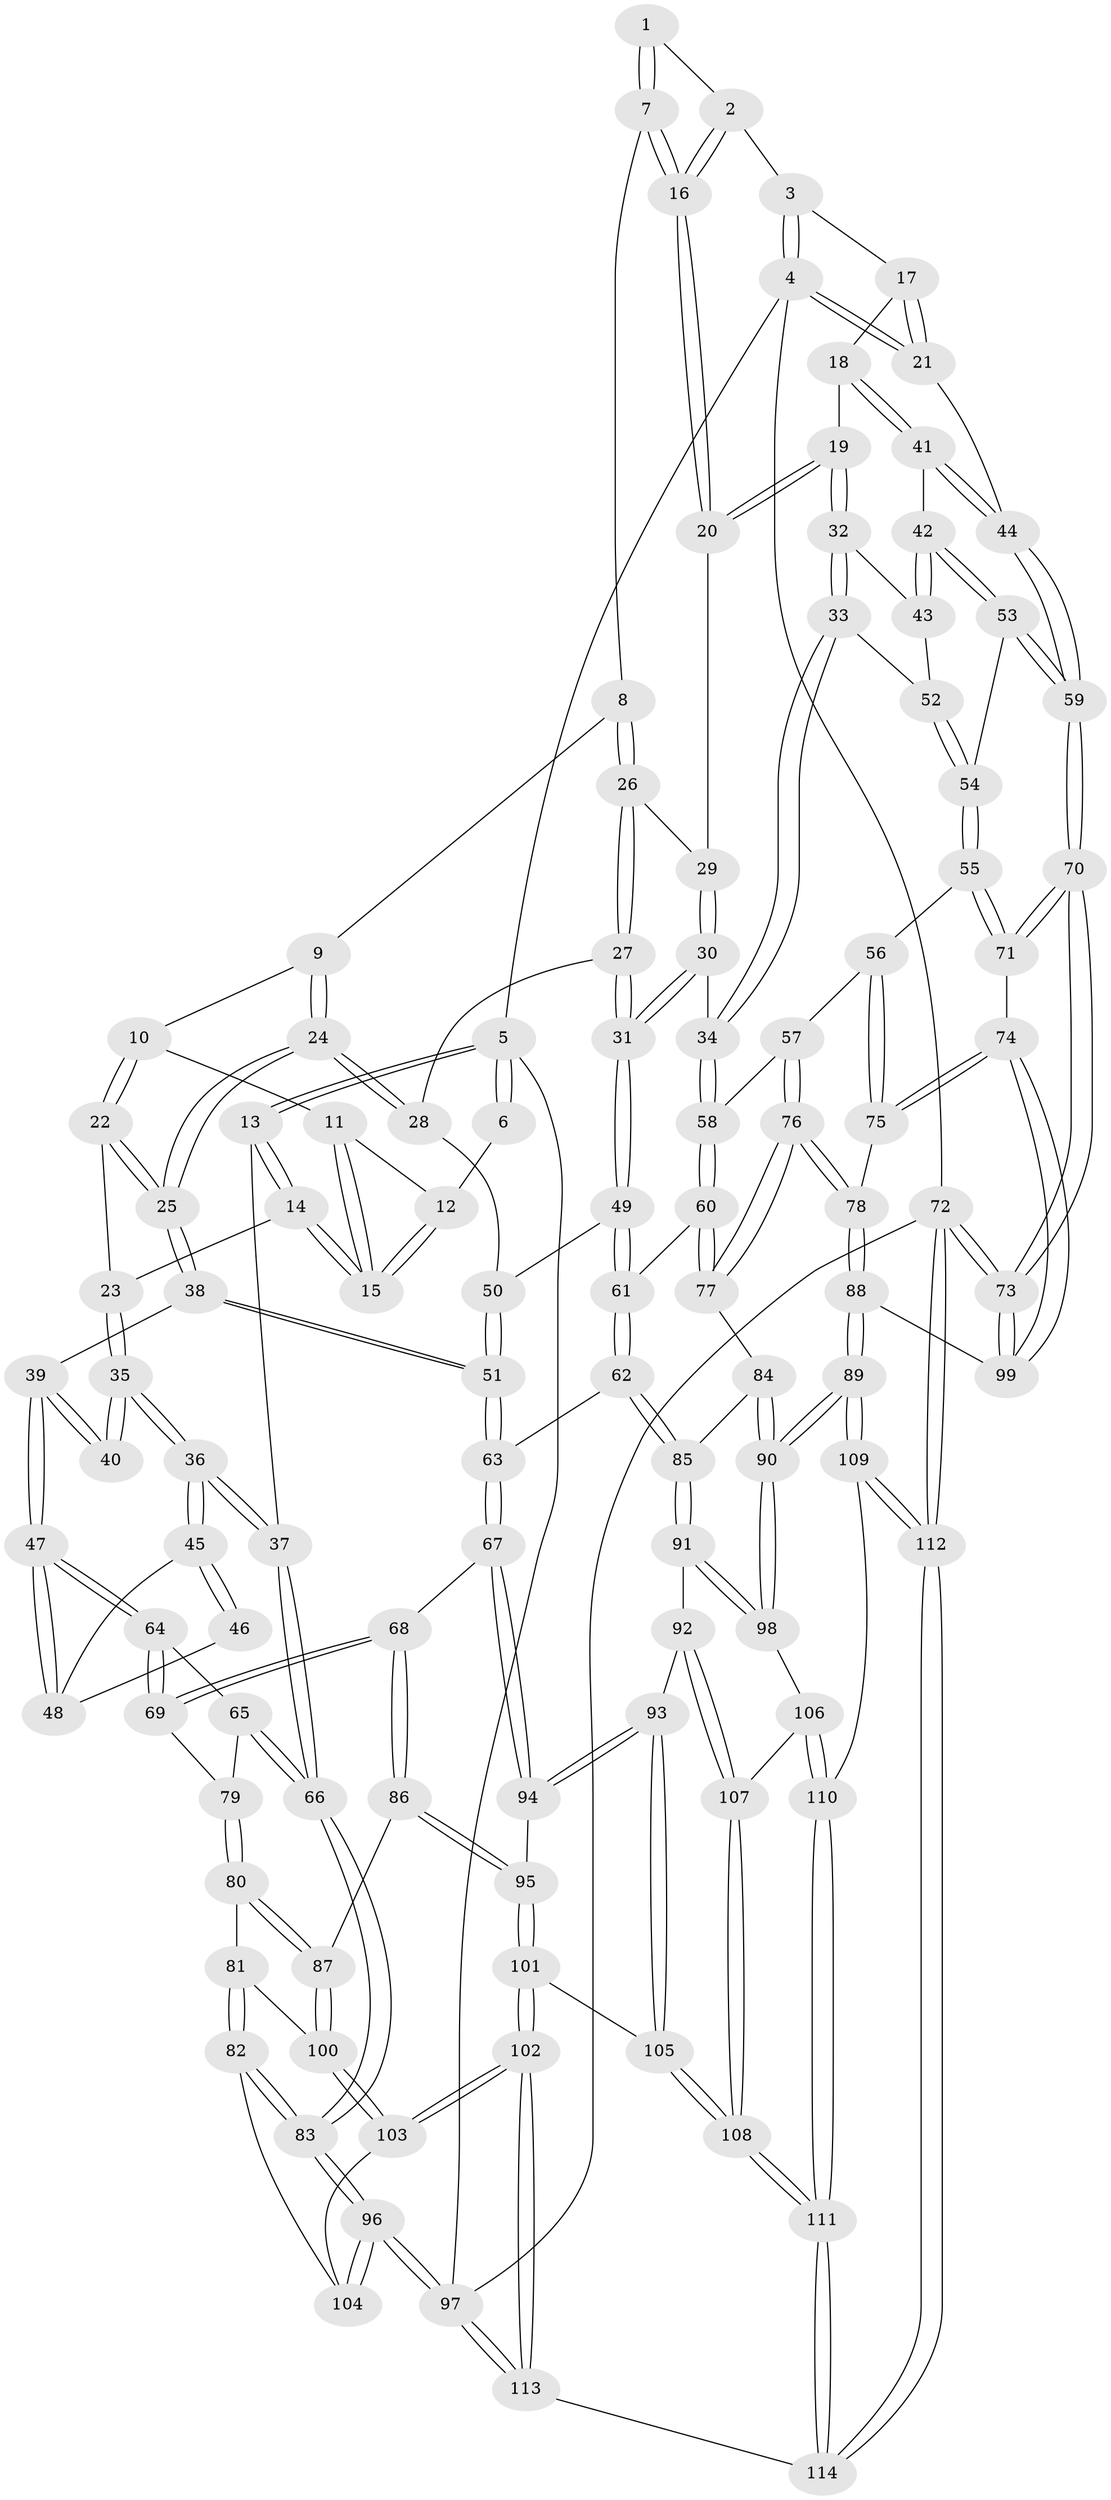 // Generated by graph-tools (version 1.1) at 2025/27/03/15/25 16:27:56]
// undirected, 114 vertices, 282 edges
graph export_dot {
graph [start="1"]
  node [color=gray90,style=filled];
  1 [pos="+0.4780805405976971+0"];
  2 [pos="+1+0"];
  3 [pos="+1+0"];
  4 [pos="+1+0"];
  5 [pos="+0+0"];
  6 [pos="+0.2562711839755804+0"];
  7 [pos="+0.504927881251183+0.10916958153480301"];
  8 [pos="+0.4755757183169898+0.15576324959848695"];
  9 [pos="+0.43660013750604354+0.175201909945729"];
  10 [pos="+0.27488496684868974+0.16236473342062485"];
  11 [pos="+0.26906296503439536+0.1535139170021212"];
  12 [pos="+0.2130936881172449+0.023004090110299986"];
  13 [pos="+0+0.166244049873205"];
  14 [pos="+0.01292214392638874+0.20702744561595166"];
  15 [pos="+0.028913373113833+0.19461891475611"];
  16 [pos="+0.7239199771789534+0.19096744683304584"];
  17 [pos="+0.9174767229953165+0.17723472443933874"];
  18 [pos="+0.8214394396985363+0.28198847783713166"];
  19 [pos="+0.7777185471774705+0.26632414501557566"];
  20 [pos="+0.7257390619854228+0.19548956095444434"];
  21 [pos="+1+0.3549101542817843"];
  22 [pos="+0.2256106085681333+0.26854621461174694"];
  23 [pos="+0.09393558646407348+0.2672816338776103"];
  24 [pos="+0.3191571258966712+0.3679303604734791"];
  25 [pos="+0.31789213907379066+0.36854923652330507"];
  26 [pos="+0.48169008077551795+0.17561918166162654"];
  27 [pos="+0.4863662588134202+0.35597605260503257"];
  28 [pos="+0.39245625290938413+0.3774699090732503"];
  29 [pos="+0.5897366995246905+0.31880787078588196"];
  30 [pos="+0.583974042268357+0.41746541998044684"];
  31 [pos="+0.5766181533840177+0.41990897842693986"];
  32 [pos="+0.6926185779348001+0.3878431298860175"];
  33 [pos="+0.6692755923642691+0.4155084325071725"];
  34 [pos="+0.6303253776796734+0.4254386060047952"];
  35 [pos="+0.11541989767978315+0.37418125142631153"];
  36 [pos="+0+0.4865416836696704"];
  37 [pos="+0+0.5009629827217713"];
  38 [pos="+0.2796234897716238+0.45963870183535777"];
  39 [pos="+0.20420205725078622+0.4631284712526364"];
  40 [pos="+0.11543187926182566+0.37419930959722153"];
  41 [pos="+0.8980901242084166+0.3532905923130845"];
  42 [pos="+0.8493335430272+0.4388625725195093"];
  43 [pos="+0.8383141918797845+0.43750253528441874"];
  44 [pos="+1+0.38468528439092925"];
  45 [pos="+0.015877887601065285+0.4944697318366133"];
  46 [pos="+0.09702336383383801+0.41138778292527467"];
  47 [pos="+0.13179350679596016+0.5232230876805684"];
  48 [pos="+0.06444074155289198+0.5010392262828831"];
  49 [pos="+0.5403058668135807+0.4664527194495194"];
  50 [pos="+0.45200838202103777+0.4497857690027762"];
  51 [pos="+0.33284955763456936+0.5552619316047906"];
  52 [pos="+0.6937513997317549+0.43564642645680834"];
  53 [pos="+0.8360563989322444+0.4919199860545078"];
  54 [pos="+0.774315315527792+0.5316149975554311"];
  55 [pos="+0.772889068779554+0.5354667431494595"];
  56 [pos="+0.6987870849056241+0.5930633469292698"];
  57 [pos="+0.6959394155206036+0.5932946590659766"];
  58 [pos="+0.664512133560286+0.5797264391227775"];
  59 [pos="+1+0.7280171578817253"];
  60 [pos="+0.5644500193933296+0.6050147273363385"];
  61 [pos="+0.5043080617126537+0.5846509017559417"];
  62 [pos="+0.43014196032714125+0.6237756185306284"];
  63 [pos="+0.35252121873028214+0.6099788780922925"];
  64 [pos="+0.1316076803977092+0.5258176872306601"];
  65 [pos="+0.028643153586091985+0.6239827699588746"];
  66 [pos="+0+0.6124030907972728"];
  67 [pos="+0.3350404663832457+0.6283470929739609"];
  68 [pos="+0.19765032040648853+0.6649231492526761"];
  69 [pos="+0.1558929012070303+0.6302530443118316"];
  70 [pos="+1+0.7454335671795315"];
  71 [pos="+0.8839049413723381+0.7032953483794787"];
  72 [pos="+1+1"];
  73 [pos="+1+1"];
  74 [pos="+0.850821621504586+0.7077933886122223"];
  75 [pos="+0.7680413058593661+0.6751558626649754"];
  76 [pos="+0.6503558247530907+0.7256037996995068"];
  77 [pos="+0.6106819223755328+0.6967741301931266"];
  78 [pos="+0.6526108169931238+0.7303140296975597"];
  79 [pos="+0.07627355629616547+0.6446895153115142"];
  80 [pos="+0.08039874966015369+0.6944983544031528"];
  81 [pos="+0+0.7455426136503869"];
  82 [pos="+0+0.7445802348197326"];
  83 [pos="+0+0.7258000095601816"];
  84 [pos="+0.533257542145997+0.7240685345028228"];
  85 [pos="+0.4677066213491023+0.7060535132370394"];
  86 [pos="+0.16210328029153337+0.74543191957713"];
  87 [pos="+0.1455532394635243+0.7567268674596662"];
  88 [pos="+0.6604472541285128+0.8200482377423826"];
  89 [pos="+0.6582321590802312+0.8221410056407218"];
  90 [pos="+0.6035284907629797+0.8192944587850685"];
  91 [pos="+0.46578749566550703+0.7695750114991216"];
  92 [pos="+0.4287633053726466+0.8153840437197107"];
  93 [pos="+0.38216708576276587+0.8254673000843727"];
  94 [pos="+0.3257762802304317+0.7118269648939669"];
  95 [pos="+0.2599933550104368+0.8044586312081747"];
  96 [pos="+0+1"];
  97 [pos="+0+1"];
  98 [pos="+0.5561829607855896+0.8299020275525212"];
  99 [pos="+0.7021714892514228+0.818916143478162"];
  100 [pos="+0.12878535491612841+0.778936999180287"];
  101 [pos="+0.2703588123185489+0.8664823971494835"];
  102 [pos="+0.21494179923280635+0.9199499302454429"];
  103 [pos="+0.12055683333556688+0.8606018681202757"];
  104 [pos="+0.11406296051713706+0.8635623029076374"];
  105 [pos="+0.3473028911888461+0.8701571595005025"];
  106 [pos="+0.5450387153273655+0.8433193652735657"];
  107 [pos="+0.4707068764504226+0.8793056279852829"];
  108 [pos="+0.4438606167564726+1"];
  109 [pos="+0.6518354113082209+0.8956896408553102"];
  110 [pos="+0.5277994696736643+1"];
  111 [pos="+0.465278761159356+1"];
  112 [pos="+1+1"];
  113 [pos="+0.23370730361124992+1"];
  114 [pos="+0.4572128766293891+1"];
  1 -- 2;
  1 -- 7;
  1 -- 7;
  2 -- 3;
  2 -- 16;
  2 -- 16;
  3 -- 4;
  3 -- 4;
  3 -- 17;
  4 -- 5;
  4 -- 21;
  4 -- 21;
  4 -- 72;
  5 -- 6;
  5 -- 6;
  5 -- 13;
  5 -- 13;
  5 -- 97;
  6 -- 12;
  7 -- 8;
  7 -- 16;
  7 -- 16;
  8 -- 9;
  8 -- 26;
  8 -- 26;
  9 -- 10;
  9 -- 24;
  9 -- 24;
  10 -- 11;
  10 -- 22;
  10 -- 22;
  11 -- 12;
  11 -- 15;
  11 -- 15;
  12 -- 15;
  12 -- 15;
  13 -- 14;
  13 -- 14;
  13 -- 37;
  14 -- 15;
  14 -- 15;
  14 -- 23;
  16 -- 20;
  16 -- 20;
  17 -- 18;
  17 -- 21;
  17 -- 21;
  18 -- 19;
  18 -- 41;
  18 -- 41;
  19 -- 20;
  19 -- 20;
  19 -- 32;
  19 -- 32;
  20 -- 29;
  21 -- 44;
  22 -- 23;
  22 -- 25;
  22 -- 25;
  23 -- 35;
  23 -- 35;
  24 -- 25;
  24 -- 25;
  24 -- 28;
  24 -- 28;
  25 -- 38;
  25 -- 38;
  26 -- 27;
  26 -- 27;
  26 -- 29;
  27 -- 28;
  27 -- 31;
  27 -- 31;
  28 -- 50;
  29 -- 30;
  29 -- 30;
  30 -- 31;
  30 -- 31;
  30 -- 34;
  31 -- 49;
  31 -- 49;
  32 -- 33;
  32 -- 33;
  32 -- 43;
  33 -- 34;
  33 -- 34;
  33 -- 52;
  34 -- 58;
  34 -- 58;
  35 -- 36;
  35 -- 36;
  35 -- 40;
  35 -- 40;
  36 -- 37;
  36 -- 37;
  36 -- 45;
  36 -- 45;
  37 -- 66;
  37 -- 66;
  38 -- 39;
  38 -- 51;
  38 -- 51;
  39 -- 40;
  39 -- 40;
  39 -- 47;
  39 -- 47;
  41 -- 42;
  41 -- 44;
  41 -- 44;
  42 -- 43;
  42 -- 43;
  42 -- 53;
  42 -- 53;
  43 -- 52;
  44 -- 59;
  44 -- 59;
  45 -- 46;
  45 -- 46;
  45 -- 48;
  46 -- 48;
  47 -- 48;
  47 -- 48;
  47 -- 64;
  47 -- 64;
  49 -- 50;
  49 -- 61;
  49 -- 61;
  50 -- 51;
  50 -- 51;
  51 -- 63;
  51 -- 63;
  52 -- 54;
  52 -- 54;
  53 -- 54;
  53 -- 59;
  53 -- 59;
  54 -- 55;
  54 -- 55;
  55 -- 56;
  55 -- 71;
  55 -- 71;
  56 -- 57;
  56 -- 75;
  56 -- 75;
  57 -- 58;
  57 -- 76;
  57 -- 76;
  58 -- 60;
  58 -- 60;
  59 -- 70;
  59 -- 70;
  60 -- 61;
  60 -- 77;
  60 -- 77;
  61 -- 62;
  61 -- 62;
  62 -- 63;
  62 -- 85;
  62 -- 85;
  63 -- 67;
  63 -- 67;
  64 -- 65;
  64 -- 69;
  64 -- 69;
  65 -- 66;
  65 -- 66;
  65 -- 79;
  66 -- 83;
  66 -- 83;
  67 -- 68;
  67 -- 94;
  67 -- 94;
  68 -- 69;
  68 -- 69;
  68 -- 86;
  68 -- 86;
  69 -- 79;
  70 -- 71;
  70 -- 71;
  70 -- 73;
  70 -- 73;
  71 -- 74;
  72 -- 73;
  72 -- 73;
  72 -- 112;
  72 -- 112;
  72 -- 97;
  73 -- 99;
  73 -- 99;
  74 -- 75;
  74 -- 75;
  74 -- 99;
  74 -- 99;
  75 -- 78;
  76 -- 77;
  76 -- 77;
  76 -- 78;
  76 -- 78;
  77 -- 84;
  78 -- 88;
  78 -- 88;
  79 -- 80;
  79 -- 80;
  80 -- 81;
  80 -- 87;
  80 -- 87;
  81 -- 82;
  81 -- 82;
  81 -- 100;
  82 -- 83;
  82 -- 83;
  82 -- 104;
  83 -- 96;
  83 -- 96;
  84 -- 85;
  84 -- 90;
  84 -- 90;
  85 -- 91;
  85 -- 91;
  86 -- 87;
  86 -- 95;
  86 -- 95;
  87 -- 100;
  87 -- 100;
  88 -- 89;
  88 -- 89;
  88 -- 99;
  89 -- 90;
  89 -- 90;
  89 -- 109;
  89 -- 109;
  90 -- 98;
  90 -- 98;
  91 -- 92;
  91 -- 98;
  91 -- 98;
  92 -- 93;
  92 -- 107;
  92 -- 107;
  93 -- 94;
  93 -- 94;
  93 -- 105;
  93 -- 105;
  94 -- 95;
  95 -- 101;
  95 -- 101;
  96 -- 97;
  96 -- 97;
  96 -- 104;
  96 -- 104;
  97 -- 113;
  97 -- 113;
  98 -- 106;
  100 -- 103;
  100 -- 103;
  101 -- 102;
  101 -- 102;
  101 -- 105;
  102 -- 103;
  102 -- 103;
  102 -- 113;
  102 -- 113;
  103 -- 104;
  105 -- 108;
  105 -- 108;
  106 -- 107;
  106 -- 110;
  106 -- 110;
  107 -- 108;
  107 -- 108;
  108 -- 111;
  108 -- 111;
  109 -- 110;
  109 -- 112;
  109 -- 112;
  110 -- 111;
  110 -- 111;
  111 -- 114;
  111 -- 114;
  112 -- 114;
  112 -- 114;
  113 -- 114;
}

